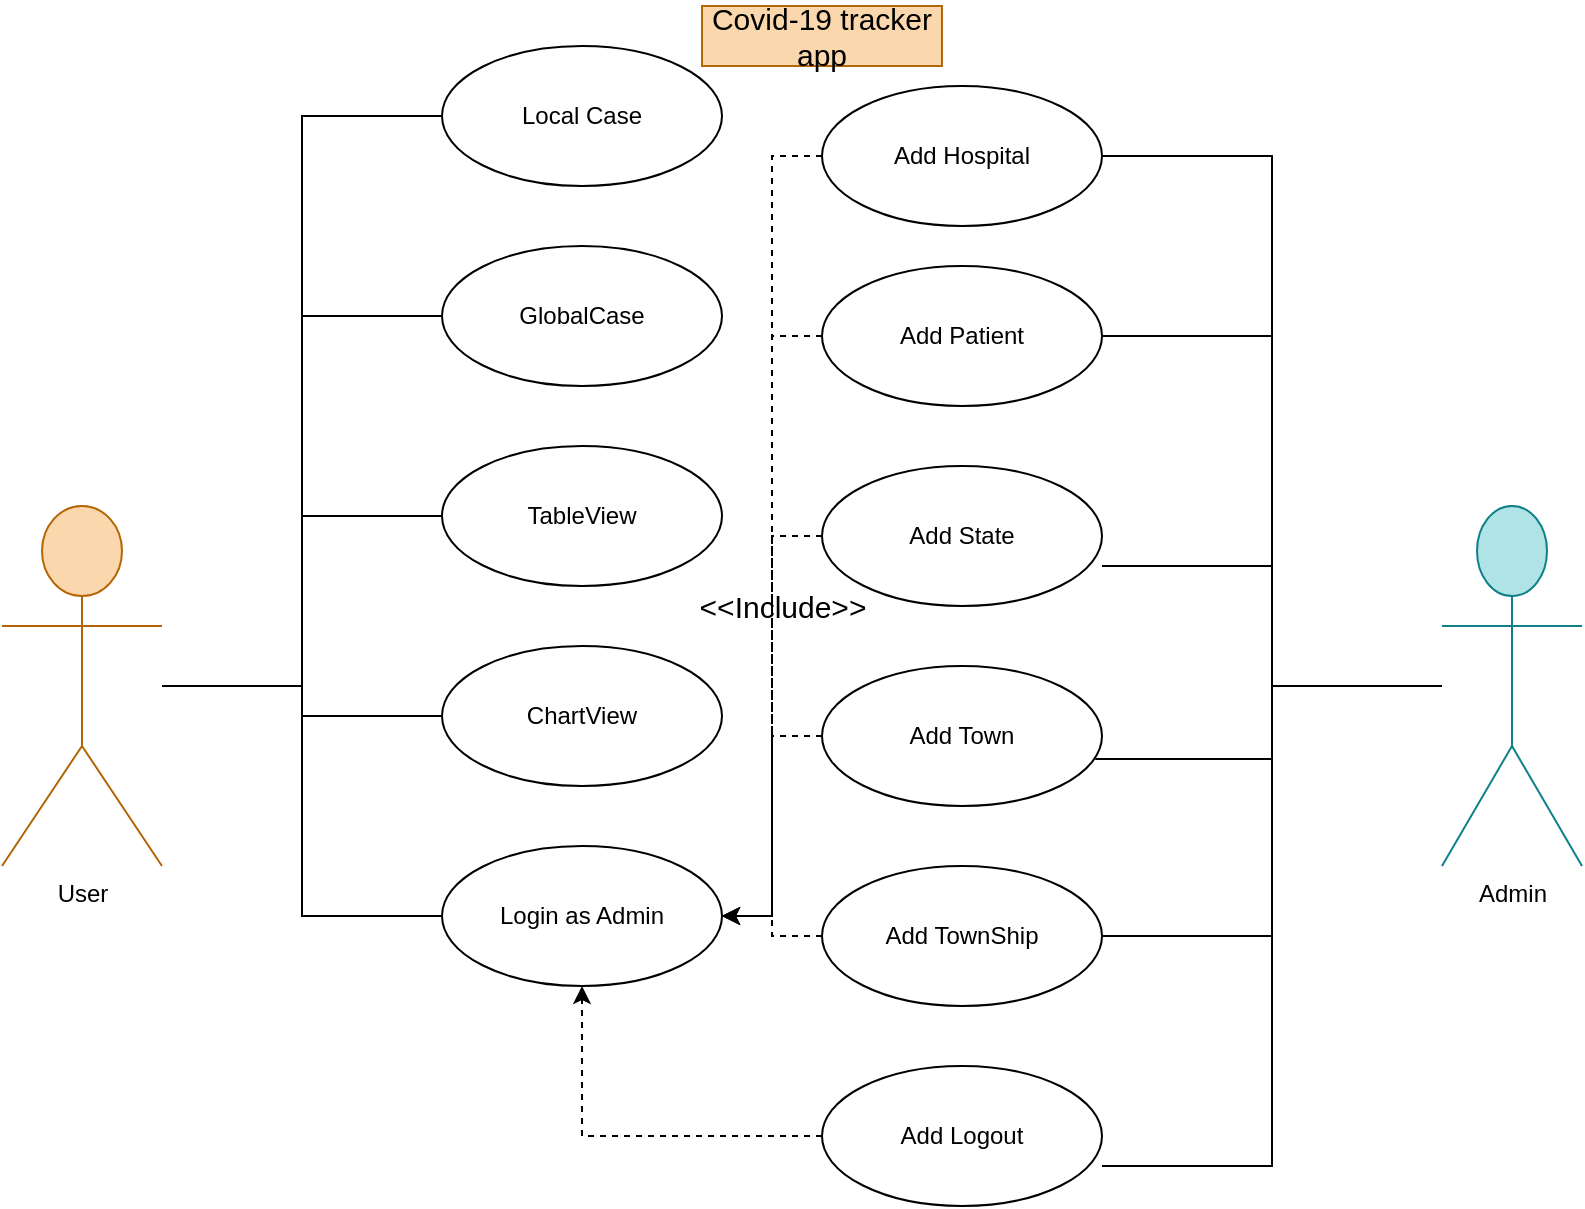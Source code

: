 <mxfile version="13.6.5" type="github">
  <diagram id="wwXl_6YrcjqA7V3bA41w" name="Page-1">
    <mxGraphModel dx="1106" dy="668" grid="1" gridSize="10" guides="1" tooltips="1" connect="1" arrows="1" fold="1" page="1" pageScale="1" pageWidth="850" pageHeight="1100" math="0" shadow="0">
      <root>
        <mxCell id="0" />
        <mxCell id="1" parent="0" />
        <mxCell id="6fThYQZeVxCAYw7YzBTK-12" style="edgeStyle=orthogonalEdgeStyle;rounded=0;orthogonalLoop=1;jettySize=auto;html=1;entryX=0;entryY=0.5;entryDx=0;entryDy=0;endArrow=none;endFill=0;" edge="1" parent="1" source="6fThYQZeVxCAYw7YzBTK-1" target="6fThYQZeVxCAYw7YzBTK-2">
          <mxGeometry relative="1" as="geometry" />
        </mxCell>
        <mxCell id="6fThYQZeVxCAYw7YzBTK-13" style="edgeStyle=orthogonalEdgeStyle;rounded=0;orthogonalLoop=1;jettySize=auto;html=1;endArrow=none;endFill=0;" edge="1" parent="1" source="6fThYQZeVxCAYw7YzBTK-1" target="6fThYQZeVxCAYw7YzBTK-5">
          <mxGeometry relative="1" as="geometry" />
        </mxCell>
        <mxCell id="6fThYQZeVxCAYw7YzBTK-14" style="edgeStyle=orthogonalEdgeStyle;rounded=0;orthogonalLoop=1;jettySize=auto;html=1;entryX=0;entryY=0.5;entryDx=0;entryDy=0;endArrow=none;endFill=0;" edge="1" parent="1" source="6fThYQZeVxCAYw7YzBTK-1" target="6fThYQZeVxCAYw7YzBTK-4">
          <mxGeometry relative="1" as="geometry" />
        </mxCell>
        <mxCell id="6fThYQZeVxCAYw7YzBTK-15" style="edgeStyle=orthogonalEdgeStyle;rounded=0;orthogonalLoop=1;jettySize=auto;html=1;entryX=0;entryY=0.5;entryDx=0;entryDy=0;endArrow=none;endFill=0;" edge="1" parent="1" source="6fThYQZeVxCAYw7YzBTK-1" target="6fThYQZeVxCAYw7YzBTK-3">
          <mxGeometry relative="1" as="geometry" />
        </mxCell>
        <mxCell id="6fThYQZeVxCAYw7YzBTK-19" style="edgeStyle=orthogonalEdgeStyle;rounded=0;orthogonalLoop=1;jettySize=auto;html=1;entryX=0;entryY=0.5;entryDx=0;entryDy=0;endArrow=none;endFill=0;" edge="1" parent="1" source="6fThYQZeVxCAYw7YzBTK-1" target="6fThYQZeVxCAYw7YzBTK-18">
          <mxGeometry relative="1" as="geometry" />
        </mxCell>
        <mxCell id="6fThYQZeVxCAYw7YzBTK-1" value="User" style="shape=umlActor;verticalLabelPosition=bottom;verticalAlign=top;html=1;fillColor=#fad7ac;strokeColor=#b46504;" vertex="1" parent="1">
          <mxGeometry x="50" y="260" width="80" height="180" as="geometry" />
        </mxCell>
        <mxCell id="6fThYQZeVxCAYw7YzBTK-2" value="Local Case" style="ellipse;whiteSpace=wrap;html=1;" vertex="1" parent="1">
          <mxGeometry x="270" y="30" width="140" height="70" as="geometry" />
        </mxCell>
        <mxCell id="6fThYQZeVxCAYw7YzBTK-3" value="GlobalCase" style="ellipse;whiteSpace=wrap;html=1;" vertex="1" parent="1">
          <mxGeometry x="270" y="130" width="140" height="70" as="geometry" />
        </mxCell>
        <mxCell id="6fThYQZeVxCAYw7YzBTK-4" value="TableView" style="ellipse;whiteSpace=wrap;html=1;" vertex="1" parent="1">
          <mxGeometry x="270" y="230" width="140" height="70" as="geometry" />
        </mxCell>
        <mxCell id="6fThYQZeVxCAYw7YzBTK-5" value="ChartView" style="ellipse;whiteSpace=wrap;html=1;" vertex="1" parent="1">
          <mxGeometry x="270" y="330" width="140" height="70" as="geometry" />
        </mxCell>
        <mxCell id="6fThYQZeVxCAYw7YzBTK-46" style="edgeStyle=orthogonalEdgeStyle;rounded=0;orthogonalLoop=1;jettySize=auto;html=1;entryX=1;entryY=0.5;entryDx=0;entryDy=0;endArrow=classic;endFill=1;fontSize=15;dashed=1;startArrow=none;startFill=0;" edge="1" parent="1" source="6fThYQZeVxCAYw7YzBTK-16" target="6fThYQZeVxCAYw7YzBTK-18">
          <mxGeometry relative="1" as="geometry" />
        </mxCell>
        <mxCell id="6fThYQZeVxCAYw7YzBTK-16" value="Add State" style="ellipse;whiteSpace=wrap;html=1;" vertex="1" parent="1">
          <mxGeometry x="460" y="240" width="140" height="70" as="geometry" />
        </mxCell>
        <mxCell id="6fThYQZeVxCAYw7YzBTK-47" style="edgeStyle=orthogonalEdgeStyle;rounded=0;orthogonalLoop=1;jettySize=auto;html=1;entryX=1;entryY=0.5;entryDx=0;entryDy=0;endArrow=classic;endFill=1;fontSize=15;dashed=1;startArrow=none;startFill=0;" edge="1" parent="1" source="6fThYQZeVxCAYw7YzBTK-17" target="6fThYQZeVxCAYw7YzBTK-18">
          <mxGeometry relative="1" as="geometry" />
        </mxCell>
        <mxCell id="6fThYQZeVxCAYw7YzBTK-17" value="Add Patient" style="ellipse;whiteSpace=wrap;html=1;" vertex="1" parent="1">
          <mxGeometry x="460" y="140" width="140" height="70" as="geometry" />
        </mxCell>
        <mxCell id="6fThYQZeVxCAYw7YzBTK-18" value="Login as Admin" style="ellipse;whiteSpace=wrap;html=1;" vertex="1" parent="1">
          <mxGeometry x="270" y="430" width="140" height="70" as="geometry" />
        </mxCell>
        <mxCell id="6fThYQZeVxCAYw7YzBTK-45" style="edgeStyle=orthogonalEdgeStyle;rounded=0;orthogonalLoop=1;jettySize=auto;html=1;entryX=1;entryY=0.5;entryDx=0;entryDy=0;endArrow=classic;endFill=1;fontSize=15;dashed=1;startArrow=none;startFill=0;" edge="1" parent="1" source="6fThYQZeVxCAYw7YzBTK-20" target="6fThYQZeVxCAYw7YzBTK-18">
          <mxGeometry relative="1" as="geometry" />
        </mxCell>
        <mxCell id="6fThYQZeVxCAYw7YzBTK-20" value="Add Town" style="ellipse;whiteSpace=wrap;html=1;" vertex="1" parent="1">
          <mxGeometry x="460" y="340" width="140" height="70" as="geometry" />
        </mxCell>
        <mxCell id="6fThYQZeVxCAYw7YzBTK-43" style="edgeStyle=orthogonalEdgeStyle;rounded=0;orthogonalLoop=1;jettySize=auto;html=1;entryX=1;entryY=0.5;entryDx=0;entryDy=0;endArrow=none;endFill=0;fontSize=15;dashed=1;" edge="1" parent="1" source="6fThYQZeVxCAYw7YzBTK-21" target="6fThYQZeVxCAYw7YzBTK-18">
          <mxGeometry relative="1" as="geometry" />
        </mxCell>
        <mxCell id="6fThYQZeVxCAYw7YzBTK-21" value="Add TownShip" style="ellipse;whiteSpace=wrap;html=1;" vertex="1" parent="1">
          <mxGeometry x="460" y="440" width="140" height="70" as="geometry" />
        </mxCell>
        <mxCell id="6fThYQZeVxCAYw7YzBTK-48" style="edgeStyle=orthogonalEdgeStyle;rounded=0;orthogonalLoop=1;jettySize=auto;html=1;entryX=1;entryY=0.5;entryDx=0;entryDy=0;endArrow=none;endFill=0;fontSize=15;dashed=1;" edge="1" parent="1" source="6fThYQZeVxCAYw7YzBTK-22" target="6fThYQZeVxCAYw7YzBTK-18">
          <mxGeometry relative="1" as="geometry" />
        </mxCell>
        <mxCell id="6fThYQZeVxCAYw7YzBTK-22" value="Add Hospital" style="ellipse;whiteSpace=wrap;html=1;" vertex="1" parent="1">
          <mxGeometry x="460" y="50" width="140" height="70" as="geometry" />
        </mxCell>
        <mxCell id="6fThYQZeVxCAYw7YzBTK-44" style="edgeStyle=orthogonalEdgeStyle;rounded=0;orthogonalLoop=1;jettySize=auto;html=1;endArrow=classic;endFill=1;fontSize=15;dashed=1;startArrow=none;startFill=0;" edge="1" parent="1" source="6fThYQZeVxCAYw7YzBTK-23" target="6fThYQZeVxCAYw7YzBTK-18">
          <mxGeometry relative="1" as="geometry" />
        </mxCell>
        <mxCell id="6fThYQZeVxCAYw7YzBTK-23" value="Add Logout" style="ellipse;whiteSpace=wrap;html=1;" vertex="1" parent="1">
          <mxGeometry x="460" y="540" width="140" height="70" as="geometry" />
        </mxCell>
        <mxCell id="6fThYQZeVxCAYw7YzBTK-25" style="edgeStyle=orthogonalEdgeStyle;rounded=0;orthogonalLoop=1;jettySize=auto;html=1;entryX=1;entryY=0.5;entryDx=0;entryDy=0;endArrow=none;endFill=0;" edge="1" parent="1" source="6fThYQZeVxCAYw7YzBTK-24" target="6fThYQZeVxCAYw7YzBTK-22">
          <mxGeometry relative="1" as="geometry" />
        </mxCell>
        <mxCell id="6fThYQZeVxCAYw7YzBTK-26" style="edgeStyle=orthogonalEdgeStyle;rounded=0;orthogonalLoop=1;jettySize=auto;html=1;entryX=1;entryY=0.5;entryDx=0;entryDy=0;endArrow=none;endFill=0;" edge="1" parent="1" source="6fThYQZeVxCAYw7YzBTK-24" target="6fThYQZeVxCAYw7YzBTK-17">
          <mxGeometry relative="1" as="geometry" />
        </mxCell>
        <mxCell id="6fThYQZeVxCAYw7YzBTK-27" style="edgeStyle=orthogonalEdgeStyle;rounded=0;orthogonalLoop=1;jettySize=auto;html=1;entryX=1;entryY=0.714;entryDx=0;entryDy=0;entryPerimeter=0;endArrow=none;endFill=0;" edge="1" parent="1" source="6fThYQZeVxCAYw7YzBTK-24" target="6fThYQZeVxCAYw7YzBTK-16">
          <mxGeometry relative="1" as="geometry" />
        </mxCell>
        <mxCell id="6fThYQZeVxCAYw7YzBTK-28" style="edgeStyle=orthogonalEdgeStyle;rounded=0;orthogonalLoop=1;jettySize=auto;html=1;entryX=0.976;entryY=0.664;entryDx=0;entryDy=0;entryPerimeter=0;endArrow=none;endFill=0;" edge="1" parent="1" source="6fThYQZeVxCAYw7YzBTK-24" target="6fThYQZeVxCAYw7YzBTK-20">
          <mxGeometry relative="1" as="geometry" />
        </mxCell>
        <mxCell id="6fThYQZeVxCAYw7YzBTK-29" style="edgeStyle=orthogonalEdgeStyle;rounded=0;orthogonalLoop=1;jettySize=auto;html=1;entryX=1;entryY=0.5;entryDx=0;entryDy=0;endArrow=none;endFill=0;" edge="1" parent="1" source="6fThYQZeVxCAYw7YzBTK-24" target="6fThYQZeVxCAYw7YzBTK-21">
          <mxGeometry relative="1" as="geometry" />
        </mxCell>
        <mxCell id="6fThYQZeVxCAYw7YzBTK-30" style="edgeStyle=orthogonalEdgeStyle;rounded=0;orthogonalLoop=1;jettySize=auto;html=1;entryX=1;entryY=0.714;entryDx=0;entryDy=0;entryPerimeter=0;endArrow=none;endFill=0;" edge="1" parent="1" source="6fThYQZeVxCAYw7YzBTK-24" target="6fThYQZeVxCAYw7YzBTK-23">
          <mxGeometry relative="1" as="geometry" />
        </mxCell>
        <mxCell id="6fThYQZeVxCAYw7YzBTK-24" value="Admin&lt;br&gt;" style="shape=umlActor;verticalLabelPosition=bottom;verticalAlign=top;html=1;fillColor=#b0e3e6;strokeColor=#0e8088;" vertex="1" parent="1">
          <mxGeometry x="770" y="260" width="70" height="180" as="geometry" />
        </mxCell>
        <mxCell id="6fThYQZeVxCAYw7YzBTK-39" value="Covid-19 tracker app" style="text;html=1;strokeColor=#b46504;fillColor=#fad7ac;align=center;verticalAlign=middle;whiteSpace=wrap;rounded=0;fontSize=15;" vertex="1" parent="1">
          <mxGeometry x="400" y="10" width="120" height="30" as="geometry" />
        </mxCell>
        <mxCell id="6fThYQZeVxCAYw7YzBTK-55" value="&amp;lt;&amp;lt;Include&amp;gt;&amp;gt;" style="text;html=1;align=center;verticalAlign=middle;resizable=0;points=[];autosize=1;fontSize=15;" vertex="1" parent="1">
          <mxGeometry x="390" y="300" width="100" height="20" as="geometry" />
        </mxCell>
      </root>
    </mxGraphModel>
  </diagram>
</mxfile>
